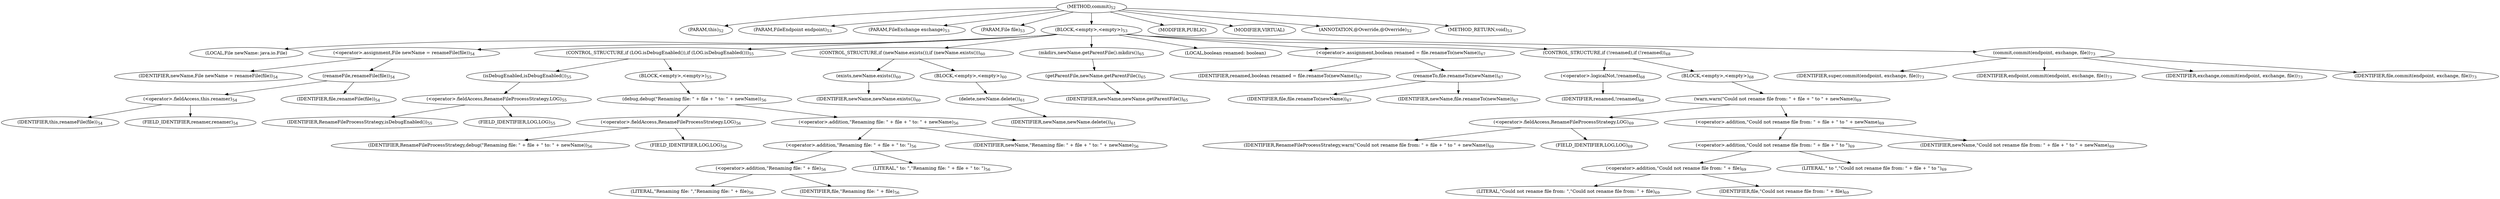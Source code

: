 digraph "commit" {  
"73" [label = <(METHOD,commit)<SUB>52</SUB>> ]
"74" [label = <(PARAM,this)<SUB>52</SUB>> ]
"75" [label = <(PARAM,FileEndpoint endpoint)<SUB>53</SUB>> ]
"76" [label = <(PARAM,FileExchange exchange)<SUB>53</SUB>> ]
"77" [label = <(PARAM,File file)<SUB>53</SUB>> ]
"78" [label = <(BLOCK,&lt;empty&gt;,&lt;empty&gt;)<SUB>53</SUB>> ]
"79" [label = <(LOCAL,File newName: java.io.File)> ]
"80" [label = <(&lt;operator&gt;.assignment,File newName = renameFile(file))<SUB>54</SUB>> ]
"81" [label = <(IDENTIFIER,newName,File newName = renameFile(file))<SUB>54</SUB>> ]
"82" [label = <(renameFile,renameFile(file))<SUB>54</SUB>> ]
"83" [label = <(&lt;operator&gt;.fieldAccess,this.renamer)<SUB>54</SUB>> ]
"84" [label = <(IDENTIFIER,this,renameFile(file))<SUB>54</SUB>> ]
"85" [label = <(FIELD_IDENTIFIER,renamer,renamer)<SUB>54</SUB>> ]
"86" [label = <(IDENTIFIER,file,renameFile(file))<SUB>54</SUB>> ]
"87" [label = <(CONTROL_STRUCTURE,if (LOG.isDebugEnabled()),if (LOG.isDebugEnabled()))<SUB>55</SUB>> ]
"88" [label = <(isDebugEnabled,isDebugEnabled())<SUB>55</SUB>> ]
"89" [label = <(&lt;operator&gt;.fieldAccess,RenameFileProcessStrategy.LOG)<SUB>55</SUB>> ]
"90" [label = <(IDENTIFIER,RenameFileProcessStrategy,isDebugEnabled())<SUB>55</SUB>> ]
"91" [label = <(FIELD_IDENTIFIER,LOG,LOG)<SUB>55</SUB>> ]
"92" [label = <(BLOCK,&lt;empty&gt;,&lt;empty&gt;)<SUB>55</SUB>> ]
"93" [label = <(debug,debug(&quot;Renaming file: &quot; + file + &quot; to: &quot; + newName))<SUB>56</SUB>> ]
"94" [label = <(&lt;operator&gt;.fieldAccess,RenameFileProcessStrategy.LOG)<SUB>56</SUB>> ]
"95" [label = <(IDENTIFIER,RenameFileProcessStrategy,debug(&quot;Renaming file: &quot; + file + &quot; to: &quot; + newName))<SUB>56</SUB>> ]
"96" [label = <(FIELD_IDENTIFIER,LOG,LOG)<SUB>56</SUB>> ]
"97" [label = <(&lt;operator&gt;.addition,&quot;Renaming file: &quot; + file + &quot; to: &quot; + newName)<SUB>56</SUB>> ]
"98" [label = <(&lt;operator&gt;.addition,&quot;Renaming file: &quot; + file + &quot; to: &quot;)<SUB>56</SUB>> ]
"99" [label = <(&lt;operator&gt;.addition,&quot;Renaming file: &quot; + file)<SUB>56</SUB>> ]
"100" [label = <(LITERAL,&quot;Renaming file: &quot;,&quot;Renaming file: &quot; + file)<SUB>56</SUB>> ]
"101" [label = <(IDENTIFIER,file,&quot;Renaming file: &quot; + file)<SUB>56</SUB>> ]
"102" [label = <(LITERAL,&quot; to: &quot;,&quot;Renaming file: &quot; + file + &quot; to: &quot;)<SUB>56</SUB>> ]
"103" [label = <(IDENTIFIER,newName,&quot;Renaming file: &quot; + file + &quot; to: &quot; + newName)<SUB>56</SUB>> ]
"104" [label = <(CONTROL_STRUCTURE,if (newName.exists()),if (newName.exists()))<SUB>60</SUB>> ]
"105" [label = <(exists,newName.exists())<SUB>60</SUB>> ]
"106" [label = <(IDENTIFIER,newName,newName.exists())<SUB>60</SUB>> ]
"107" [label = <(BLOCK,&lt;empty&gt;,&lt;empty&gt;)<SUB>60</SUB>> ]
"108" [label = <(delete,newName.delete())<SUB>61</SUB>> ]
"109" [label = <(IDENTIFIER,newName,newName.delete())<SUB>61</SUB>> ]
"110" [label = <(mkdirs,newName.getParentFile().mkdirs())<SUB>65</SUB>> ]
"111" [label = <(getParentFile,newName.getParentFile())<SUB>65</SUB>> ]
"112" [label = <(IDENTIFIER,newName,newName.getParentFile())<SUB>65</SUB>> ]
"113" [label = <(LOCAL,boolean renamed: boolean)> ]
"114" [label = <(&lt;operator&gt;.assignment,boolean renamed = file.renameTo(newName))<SUB>67</SUB>> ]
"115" [label = <(IDENTIFIER,renamed,boolean renamed = file.renameTo(newName))<SUB>67</SUB>> ]
"116" [label = <(renameTo,file.renameTo(newName))<SUB>67</SUB>> ]
"117" [label = <(IDENTIFIER,file,file.renameTo(newName))<SUB>67</SUB>> ]
"118" [label = <(IDENTIFIER,newName,file.renameTo(newName))<SUB>67</SUB>> ]
"119" [label = <(CONTROL_STRUCTURE,if (!renamed),if (!renamed))<SUB>68</SUB>> ]
"120" [label = <(&lt;operator&gt;.logicalNot,!renamed)<SUB>68</SUB>> ]
"121" [label = <(IDENTIFIER,renamed,!renamed)<SUB>68</SUB>> ]
"122" [label = <(BLOCK,&lt;empty&gt;,&lt;empty&gt;)<SUB>68</SUB>> ]
"123" [label = <(warn,warn(&quot;Could not rename file from: &quot; + file + &quot; to &quot; + newName))<SUB>69</SUB>> ]
"124" [label = <(&lt;operator&gt;.fieldAccess,RenameFileProcessStrategy.LOG)<SUB>69</SUB>> ]
"125" [label = <(IDENTIFIER,RenameFileProcessStrategy,warn(&quot;Could not rename file from: &quot; + file + &quot; to &quot; + newName))<SUB>69</SUB>> ]
"126" [label = <(FIELD_IDENTIFIER,LOG,LOG)<SUB>69</SUB>> ]
"127" [label = <(&lt;operator&gt;.addition,&quot;Could not rename file from: &quot; + file + &quot; to &quot; + newName)<SUB>69</SUB>> ]
"128" [label = <(&lt;operator&gt;.addition,&quot;Could not rename file from: &quot; + file + &quot; to &quot;)<SUB>69</SUB>> ]
"129" [label = <(&lt;operator&gt;.addition,&quot;Could not rename file from: &quot; + file)<SUB>69</SUB>> ]
"130" [label = <(LITERAL,&quot;Could not rename file from: &quot;,&quot;Could not rename file from: &quot; + file)<SUB>69</SUB>> ]
"131" [label = <(IDENTIFIER,file,&quot;Could not rename file from: &quot; + file)<SUB>69</SUB>> ]
"132" [label = <(LITERAL,&quot; to &quot;,&quot;Could not rename file from: &quot; + file + &quot; to &quot;)<SUB>69</SUB>> ]
"133" [label = <(IDENTIFIER,newName,&quot;Could not rename file from: &quot; + file + &quot; to &quot; + newName)<SUB>69</SUB>> ]
"134" [label = <(commit,commit(endpoint, exchange, file))<SUB>73</SUB>> ]
"135" [label = <(IDENTIFIER,super,commit(endpoint, exchange, file))<SUB>73</SUB>> ]
"136" [label = <(IDENTIFIER,endpoint,commit(endpoint, exchange, file))<SUB>73</SUB>> ]
"137" [label = <(IDENTIFIER,exchange,commit(endpoint, exchange, file))<SUB>73</SUB>> ]
"138" [label = <(IDENTIFIER,file,commit(endpoint, exchange, file))<SUB>73</SUB>> ]
"139" [label = <(MODIFIER,PUBLIC)> ]
"140" [label = <(MODIFIER,VIRTUAL)> ]
"141" [label = <(ANNOTATION,@Override,@Override)<SUB>52</SUB>> ]
"142" [label = <(METHOD_RETURN,void)<SUB>53</SUB>> ]
  "73" -> "74" 
  "73" -> "75" 
  "73" -> "76" 
  "73" -> "77" 
  "73" -> "78" 
  "73" -> "139" 
  "73" -> "140" 
  "73" -> "141" 
  "73" -> "142" 
  "78" -> "79" 
  "78" -> "80" 
  "78" -> "87" 
  "78" -> "104" 
  "78" -> "110" 
  "78" -> "113" 
  "78" -> "114" 
  "78" -> "119" 
  "78" -> "134" 
  "80" -> "81" 
  "80" -> "82" 
  "82" -> "83" 
  "82" -> "86" 
  "83" -> "84" 
  "83" -> "85" 
  "87" -> "88" 
  "87" -> "92" 
  "88" -> "89" 
  "89" -> "90" 
  "89" -> "91" 
  "92" -> "93" 
  "93" -> "94" 
  "93" -> "97" 
  "94" -> "95" 
  "94" -> "96" 
  "97" -> "98" 
  "97" -> "103" 
  "98" -> "99" 
  "98" -> "102" 
  "99" -> "100" 
  "99" -> "101" 
  "104" -> "105" 
  "104" -> "107" 
  "105" -> "106" 
  "107" -> "108" 
  "108" -> "109" 
  "110" -> "111" 
  "111" -> "112" 
  "114" -> "115" 
  "114" -> "116" 
  "116" -> "117" 
  "116" -> "118" 
  "119" -> "120" 
  "119" -> "122" 
  "120" -> "121" 
  "122" -> "123" 
  "123" -> "124" 
  "123" -> "127" 
  "124" -> "125" 
  "124" -> "126" 
  "127" -> "128" 
  "127" -> "133" 
  "128" -> "129" 
  "128" -> "132" 
  "129" -> "130" 
  "129" -> "131" 
  "134" -> "135" 
  "134" -> "136" 
  "134" -> "137" 
  "134" -> "138" 
}
